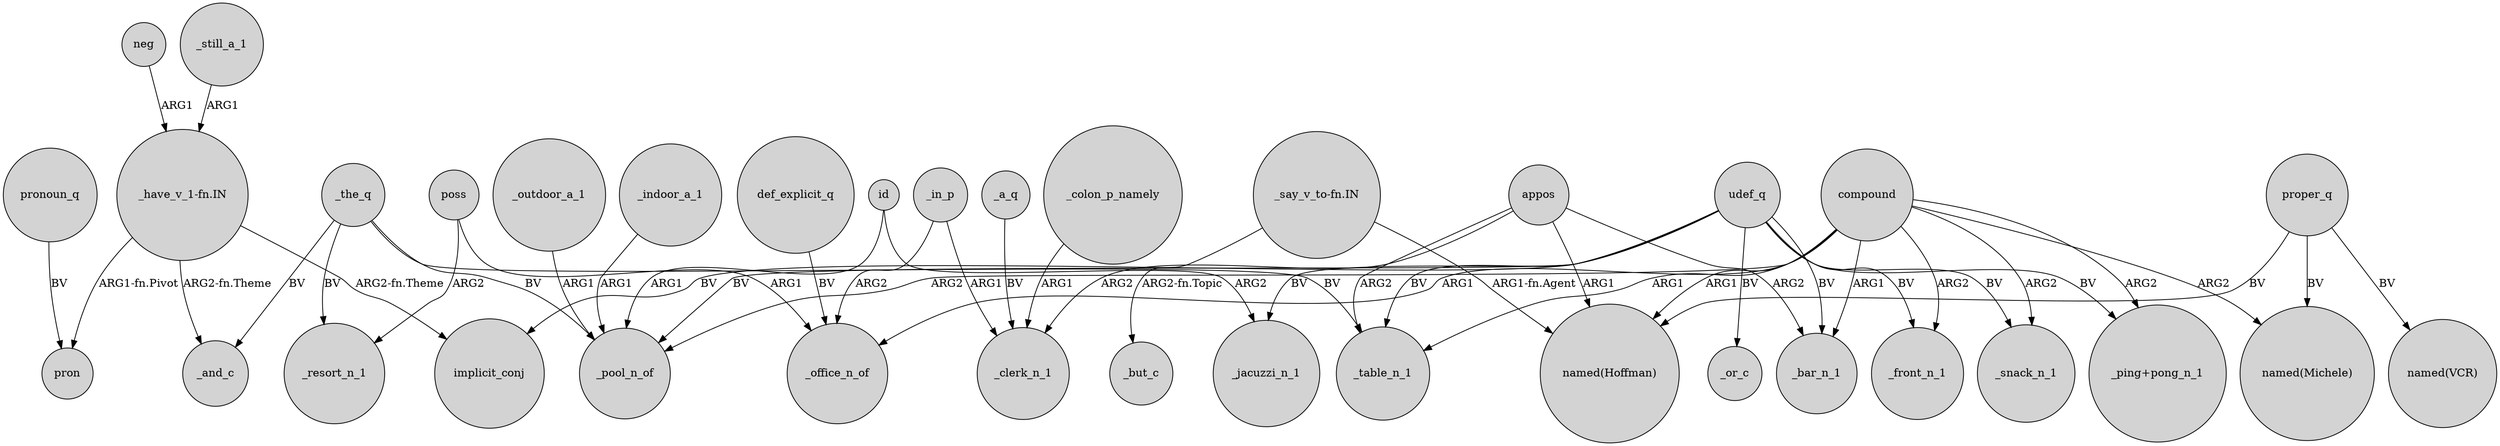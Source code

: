 digraph {
	node [shape=circle style=filled]
	compound -> _bar_n_1 [label=ARG1]
	_the_q -> _and_c [label=BV]
	_outdoor_a_1 -> _pool_n_of [label=ARG1]
	neg -> "_have_v_1-fn.IN" [label=ARG1]
	"_say_v_to-fn.IN" -> "named(Hoffman)" [label="ARG1-fn.Agent"]
	_the_q -> _resort_n_1 [label=BV]
	udef_q -> _snack_n_1 [label=BV]
	compound -> "named(Michele)" [label=ARG2]
	def_explicit_q -> _office_n_of [label=BV]
	appos -> _clerk_n_1 [label=ARG2]
	compound -> _office_n_of [label=ARG1]
	udef_q -> _bar_n_1 [label=BV]
	_the_q -> _table_n_1 [label=BV]
	"_have_v_1-fn.IN" -> implicit_conj [label="ARG2-fn.Theme"]
	"_have_v_1-fn.IN" -> _and_c [label="ARG2-fn.Theme"]
	udef_q -> _or_c [label=BV]
	"_have_v_1-fn.IN" -> pron [label="ARG1-fn.Pivot"]
	udef_q -> implicit_conj [label=BV]
	_colon_p_namely -> _clerk_n_1 [label=ARG1]
	udef_q -> "_ping+pong_n_1" [label=BV]
	_still_a_1 -> "_have_v_1-fn.IN" [label=ARG1]
	"_say_v_to-fn.IN" -> _but_c [label="ARG2-fn.Topic"]
	proper_q -> "named(Michele)" [label=BV]
	appos -> _table_n_1 [label=ARG2]
	_in_p -> _office_n_of [label=ARG2]
	_a_q -> _clerk_n_1 [label=BV]
	id -> _pool_n_of [label=ARG1]
	compound -> _snack_n_1 [label=ARG2]
	pronoun_q -> pron [label=BV]
	udef_q -> _table_n_1 [label=BV]
	compound -> "_ping+pong_n_1" [label=ARG2]
	poss -> _resort_n_1 [label=ARG2]
	poss -> _office_n_of [label=ARG1]
	compound -> _pool_n_of [label=ARG2]
	_the_q -> _pool_n_of [label=BV]
	compound -> _front_n_1 [label=ARG2]
	appos -> _bar_n_1 [label=ARG2]
	id -> _jacuzzi_n_1 [label=ARG2]
	appos -> "named(Hoffman)" [label=ARG1]
	udef_q -> _front_n_1 [label=BV]
	compound -> "named(Hoffman)" [label=ARG1]
	udef_q -> _pool_n_of [label=BV]
	_indoor_a_1 -> _pool_n_of [label=ARG1]
	_in_p -> _clerk_n_1 [label=ARG1]
	compound -> _table_n_1 [label=ARG1]
	udef_q -> _jacuzzi_n_1 [label=BV]
	proper_q -> "named(VCR)" [label=BV]
	proper_q -> "named(Hoffman)" [label=BV]
}
